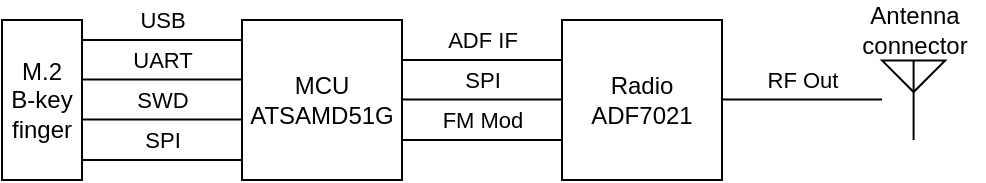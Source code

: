 <mxfile version="16.1.0" type="device"><diagram id="Whl1B1nll3vjeVAInZYg" name="Page-1"><mxGraphModel dx="677" dy="375" grid="1" gridSize="10" guides="1" tooltips="1" connect="1" arrows="1" fold="1" page="1" pageScale="1" pageWidth="827" pageHeight="1169" math="0" shadow="0"><root><mxCell id="0"/><mxCell id="1" parent="0"/><mxCell id="Ks9sf9PpqlnKD6hStbyM-1" value="MCU&lt;br&gt;ATSAMD51G" style="whiteSpace=wrap;html=1;aspect=fixed;" vertex="1" parent="1"><mxGeometry x="320" y="320" width="80" height="80" as="geometry"/></mxCell><mxCell id="Ks9sf9PpqlnKD6hStbyM-2" value="Radio&lt;br&gt;ADF7021" style="whiteSpace=wrap;html=1;aspect=fixed;" vertex="1" parent="1"><mxGeometry x="480" y="320" width="80" height="80" as="geometry"/></mxCell><mxCell id="Ks9sf9PpqlnKD6hStbyM-3" value="" style="endArrow=none;html=1;rounded=0;entryX=0;entryY=0.25;entryDx=0;entryDy=0;exitX=1;exitY=0.25;exitDx=0;exitDy=0;" edge="1" parent="1" source="Ks9sf9PpqlnKD6hStbyM-1" target="Ks9sf9PpqlnKD6hStbyM-2"><mxGeometry width="50" height="50" relative="1" as="geometry"><mxPoint x="390" y="440" as="sourcePoint"/><mxPoint x="440" y="390" as="targetPoint"/></mxGeometry></mxCell><mxCell id="Ks9sf9PpqlnKD6hStbyM-15" value="ADF IF" style="edgeLabel;html=1;align=center;verticalAlign=middle;resizable=0;points=[];" vertex="1" connectable="0" parent="Ks9sf9PpqlnKD6hStbyM-3"><mxGeometry x="-0.175" y="2" relative="1" as="geometry"><mxPoint x="7" y="-8" as="offset"/></mxGeometry></mxCell><mxCell id="Ks9sf9PpqlnKD6hStbyM-4" value="&lt;div&gt;M.2&lt;/div&gt;&lt;div&gt;B-key&lt;/div&gt;&lt;div&gt;finger&lt;br&gt;&lt;/div&gt;" style="rounded=0;whiteSpace=wrap;html=1;" vertex="1" parent="1"><mxGeometry x="200" y="320" width="40" height="80" as="geometry"/></mxCell><mxCell id="Ks9sf9PpqlnKD6hStbyM-5" value="" style="endArrow=none;html=1;rounded=0;entryX=0;entryY=0.25;entryDx=0;entryDy=0;exitX=1;exitY=0.25;exitDx=0;exitDy=0;" edge="1" parent="1"><mxGeometry width="50" height="50" relative="1" as="geometry"><mxPoint x="240" y="330" as="sourcePoint"/><mxPoint x="320" y="330" as="targetPoint"/></mxGeometry></mxCell><mxCell id="Ks9sf9PpqlnKD6hStbyM-6" value="USB" style="edgeLabel;html=1;align=center;verticalAlign=middle;resizable=0;points=[];" vertex="1" connectable="0" parent="Ks9sf9PpqlnKD6hStbyM-5"><mxGeometry x="0.301" relative="1" as="geometry"><mxPoint x="-12" y="-10" as="offset"/></mxGeometry></mxCell><mxCell id="Ks9sf9PpqlnKD6hStbyM-7" value="" style="endArrow=none;html=1;rounded=0;entryX=0;entryY=0.25;entryDx=0;entryDy=0;exitX=1;exitY=0.25;exitDx=0;exitDy=0;" edge="1" parent="1"><mxGeometry width="50" height="50" relative="1" as="geometry"><mxPoint x="240" y="390" as="sourcePoint"/><mxPoint x="320.0" y="390" as="targetPoint"/></mxGeometry></mxCell><mxCell id="Ks9sf9PpqlnKD6hStbyM-8" value="SPI" style="edgeLabel;html=1;align=center;verticalAlign=middle;resizable=0;points=[];" vertex="1" connectable="0" parent="Ks9sf9PpqlnKD6hStbyM-7"><mxGeometry x="0.301" relative="1" as="geometry"><mxPoint x="-12" y="-10" as="offset"/></mxGeometry></mxCell><mxCell id="Ks9sf9PpqlnKD6hStbyM-9" value="" style="endArrow=none;html=1;rounded=0;entryX=0;entryY=0.25;entryDx=0;entryDy=0;exitX=1;exitY=0.25;exitDx=0;exitDy=0;" edge="1" parent="1"><mxGeometry width="50" height="50" relative="1" as="geometry"><mxPoint x="240" y="349.76" as="sourcePoint"/><mxPoint x="320.0" y="349.76" as="targetPoint"/></mxGeometry></mxCell><mxCell id="Ks9sf9PpqlnKD6hStbyM-10" value="UART" style="edgeLabel;html=1;align=center;verticalAlign=middle;resizable=0;points=[];" vertex="1" connectable="0" parent="Ks9sf9PpqlnKD6hStbyM-9"><mxGeometry x="0.301" relative="1" as="geometry"><mxPoint x="-12" y="-10" as="offset"/></mxGeometry></mxCell><mxCell id="Ks9sf9PpqlnKD6hStbyM-11" value="" style="endArrow=none;html=1;rounded=0;entryX=0;entryY=0.25;entryDx=0;entryDy=0;exitX=1;exitY=0.25;exitDx=0;exitDy=0;" edge="1" parent="1"><mxGeometry width="50" height="50" relative="1" as="geometry"><mxPoint x="240" y="369.76" as="sourcePoint"/><mxPoint x="320.0" y="369.76" as="targetPoint"/></mxGeometry></mxCell><mxCell id="Ks9sf9PpqlnKD6hStbyM-12" value="SWD" style="edgeLabel;html=1;align=center;verticalAlign=middle;resizable=0;points=[];" vertex="1" connectable="0" parent="Ks9sf9PpqlnKD6hStbyM-11"><mxGeometry x="0.301" relative="1" as="geometry"><mxPoint x="-12" y="-10" as="offset"/></mxGeometry></mxCell><mxCell id="Ks9sf9PpqlnKD6hStbyM-17" value="" style="endArrow=none;html=1;rounded=0;entryX=0;entryY=0.25;entryDx=0;entryDy=0;exitX=1;exitY=0.25;exitDx=0;exitDy=0;" edge="1" parent="1"><mxGeometry width="50" height="50" relative="1" as="geometry"><mxPoint x="560" y="359.76" as="sourcePoint"/><mxPoint x="640" y="359.76" as="targetPoint"/></mxGeometry></mxCell><mxCell id="Ks9sf9PpqlnKD6hStbyM-18" value="RF Out" style="edgeLabel;html=1;align=center;verticalAlign=middle;resizable=0;points=[];" vertex="1" connectable="0" parent="Ks9sf9PpqlnKD6hStbyM-17"><mxGeometry x="-0.175" y="2" relative="1" as="geometry"><mxPoint x="7" y="-8" as="offset"/></mxGeometry></mxCell><mxCell id="Ks9sf9PpqlnKD6hStbyM-19" value="&lt;div&gt;Antenna&lt;/div&gt;&lt;div&gt;connector&lt;br&gt;&lt;/div&gt;" style="text;html=1;resizable=0;autosize=1;align=center;verticalAlign=middle;points=[];fillColor=none;strokeColor=none;rounded=0;" vertex="1" parent="1"><mxGeometry x="620.8" y="310" width="70" height="30" as="geometry"/></mxCell><mxCell id="Ks9sf9PpqlnKD6hStbyM-20" value="" style="verticalLabelPosition=bottom;shadow=0;dashed=0;align=center;html=1;verticalAlign=top;shape=mxgraph.electrical.radio.aerial_-_antenna_2;" vertex="1" parent="1"><mxGeometry x="640" y="340" width="31.6" height="40" as="geometry"/></mxCell><mxCell id="Ks9sf9PpqlnKD6hStbyM-21" value="" style="endArrow=none;html=1;rounded=0;entryX=0;entryY=0.25;entryDx=0;entryDy=0;exitX=1;exitY=0.25;exitDx=0;exitDy=0;" edge="1" parent="1"><mxGeometry width="50" height="50" relative="1" as="geometry"><mxPoint x="400" y="359.76" as="sourcePoint"/><mxPoint x="480" y="359.76" as="targetPoint"/></mxGeometry></mxCell><mxCell id="Ks9sf9PpqlnKD6hStbyM-22" value="SPI" style="edgeLabel;html=1;align=center;verticalAlign=middle;resizable=0;points=[];" vertex="1" connectable="0" parent="Ks9sf9PpqlnKD6hStbyM-21"><mxGeometry x="-0.175" y="2" relative="1" as="geometry"><mxPoint x="7" y="-8" as="offset"/></mxGeometry></mxCell><mxCell id="Ks9sf9PpqlnKD6hStbyM-23" value="" style="endArrow=none;html=1;rounded=0;entryX=0;entryY=0.25;entryDx=0;entryDy=0;exitX=1;exitY=0.25;exitDx=0;exitDy=0;" edge="1" parent="1"><mxGeometry width="50" height="50" relative="1" as="geometry"><mxPoint x="400" y="380" as="sourcePoint"/><mxPoint x="480" y="380" as="targetPoint"/></mxGeometry></mxCell><mxCell id="Ks9sf9PpqlnKD6hStbyM-24" value="FM Mod" style="edgeLabel;html=1;align=center;verticalAlign=middle;resizable=0;points=[];" vertex="1" connectable="0" parent="Ks9sf9PpqlnKD6hStbyM-23"><mxGeometry x="-0.175" y="2" relative="1" as="geometry"><mxPoint x="7" y="-8" as="offset"/></mxGeometry></mxCell></root></mxGraphModel></diagram></mxfile>